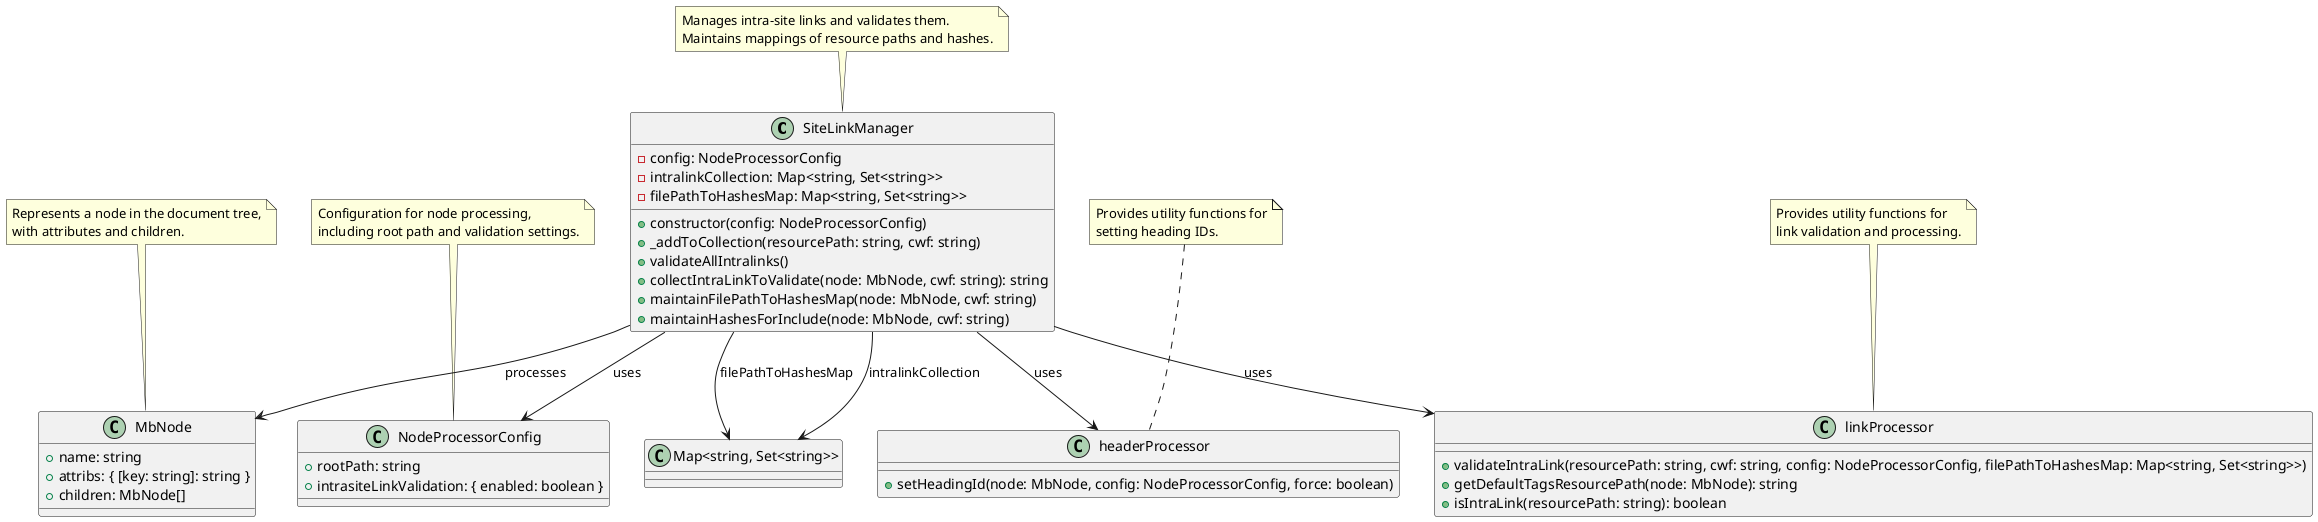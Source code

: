 @startuml
' Define classes and relationships

class SiteLinkManager {
  - config: NodeProcessorConfig
  - intralinkCollection: Map<string, Set<string>>
  - filePathToHashesMap: Map<string, Set<string>>
  + constructor(config: NodeProcessorConfig)
  + _addToCollection(resourcePath: string, cwf: string)
  + validateAllIntralinks()
  + collectIntraLinkToValidate(node: MbNode, cwf: string): string
  + maintainFilePathToHashesMap(node: MbNode, cwf: string)
  + maintainHashesForInclude(node: MbNode, cwf: string)
}

class NodeProcessorConfig {
  + rootPath: string
  + intrasiteLinkValidation: { enabled: boolean }
}

class MbNode {
  + name: string
  + attribs: { [key: string]: string }
  + children: MbNode[]
}

class linkProcessor {
  + validateIntraLink(resourcePath: string, cwf: string, config: NodeProcessorConfig, filePathToHashesMap: Map<string, Set<string>>)
  + getDefaultTagsResourcePath(node: MbNode): string
  + isIntraLink(resourcePath: string): boolean
}

class headerProcessor {
  + setHeadingId(node: MbNode, config: NodeProcessorConfig, force: boolean)
}

' Relationships
SiteLinkManager --> NodeProcessorConfig : uses
SiteLinkManager --> MbNode : processes
SiteLinkManager --> linkProcessor : uses
SiteLinkManager --> headerProcessor : uses
SiteLinkManager --> "Map<string, Set<string>>" : intralinkCollection
SiteLinkManager --> "Map<string, Set<string>>" : filePathToHashesMap

' Notes for clarity
note top of SiteLinkManager
  Manages intra-site links and validates them.
  Maintains mappings of resource paths and hashes.
end note

note top of NodeProcessorConfig
  Configuration for node processing,
  including root path and validation settings.
end note

note top of MbNode
  Represents a node in the document tree,
  with attributes and children.
end note

note top of linkProcessor
  Provides utility functions for
  link validation and processing.
end note

note top of headerProcessor
  Provides utility functions for
  setting heading IDs.
end note

@enduml


